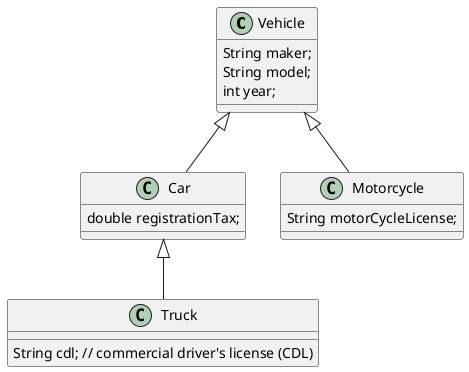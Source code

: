 @startuml
'https://plantuml.com/class-diagram

class Vehicle {
    String maker;
    String model;
    int year;
}

class Car extends Vehicle{
    double registrationTax;
}

class Truck extends Car{
    String cdl; // commercial driver's license (CDL)
}

class Motorcycle extends Vehicle {

    String motorCycleLicense;
}


@enduml